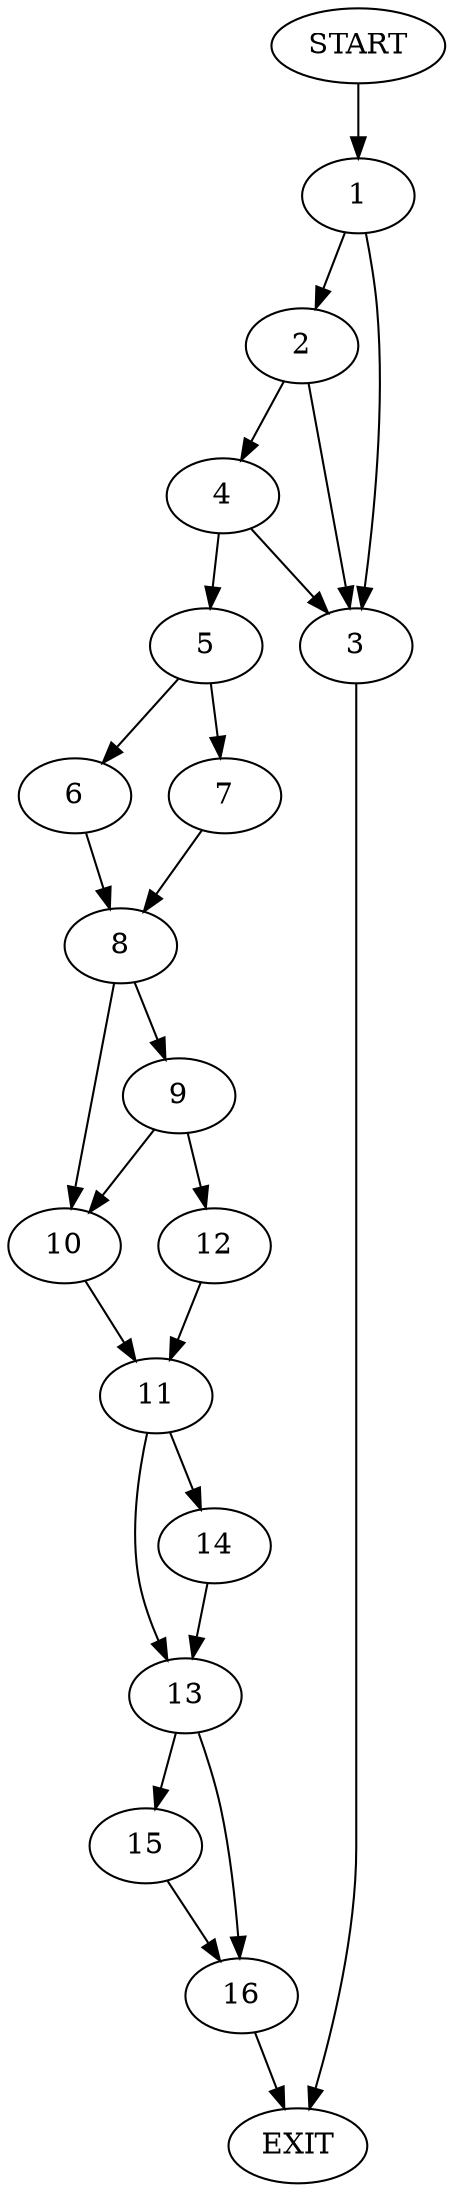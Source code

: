 digraph {
0 [label="START"]
17 [label="EXIT"]
0 -> 1
1 -> 2
1 -> 3
2 -> 4
2 -> 3
3 -> 17
4 -> 3
4 -> 5
5 -> 6
5 -> 7
7 -> 8
6 -> 8
8 -> 9
8 -> 10
10 -> 11
9 -> 12
9 -> 10
12 -> 11
11 -> 13
11 -> 14
14 -> 13
13 -> 15
13 -> 16
15 -> 16
16 -> 17
}
